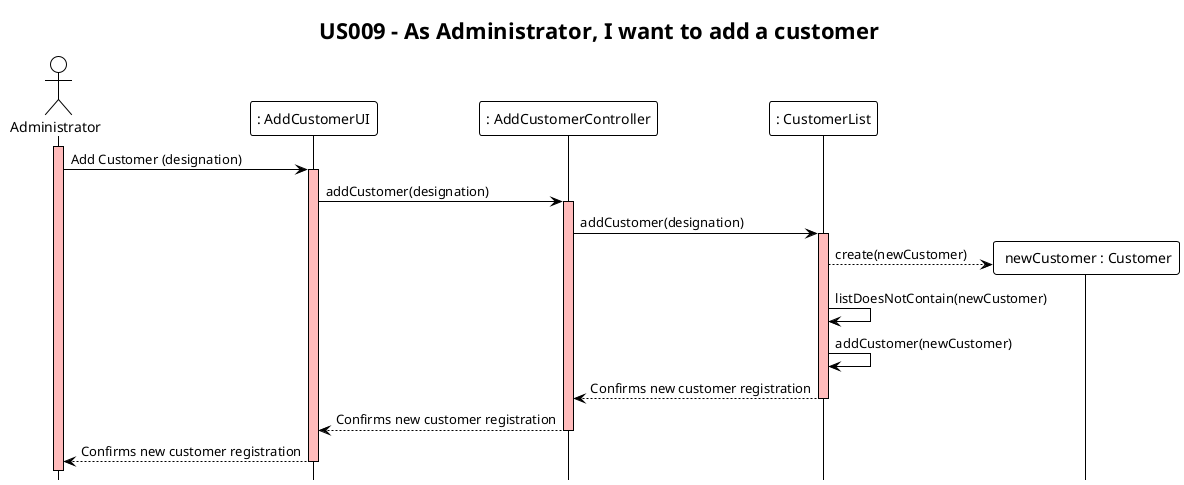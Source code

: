 @startuml
!theme plain
hide footbox
title "US009 - As Administrator, I want to add a customer"

actor Administrator  as Administrator
participant ": AddCustomerUI" as UI
participant ": AddCustomerController" as Controller
participant ": CustomerList" as List
'participant "customerDTO : CustomerDTO" as DTO
participant " newCustomer : Customer" as newCustomer


activate Administrator #FFBBBB
Administrator ->  UI : Add Customer (designation)

activate UI #FFBBBB
UI -> Controller : addCustomer(designation)

activate Controller #FFBBBB
'Controller -> List : defaultCustomer = getCustomerByName("name")

'activate ProfileList #FFBBBB
'deactivate ProfileList

Controller -> List : addCustomer(designation)

activate List #FFBBBB
'List -> DTO : name = getName()

'activate DTO #FFBBBB
'deactivate DTO



List --> newCustomer ** : create(newCustomer)
List -> List : listDoesNotContain(newCustomer)
List -> List : addCustomer(newCustomer)

List --> Controller : Confirms new customer registration
deactivate List

Controller --> UI : Confirms new customer registration
deactivate Controller
UI --> Administrator : Confirms new customer registration
deactivate UI
@enduml